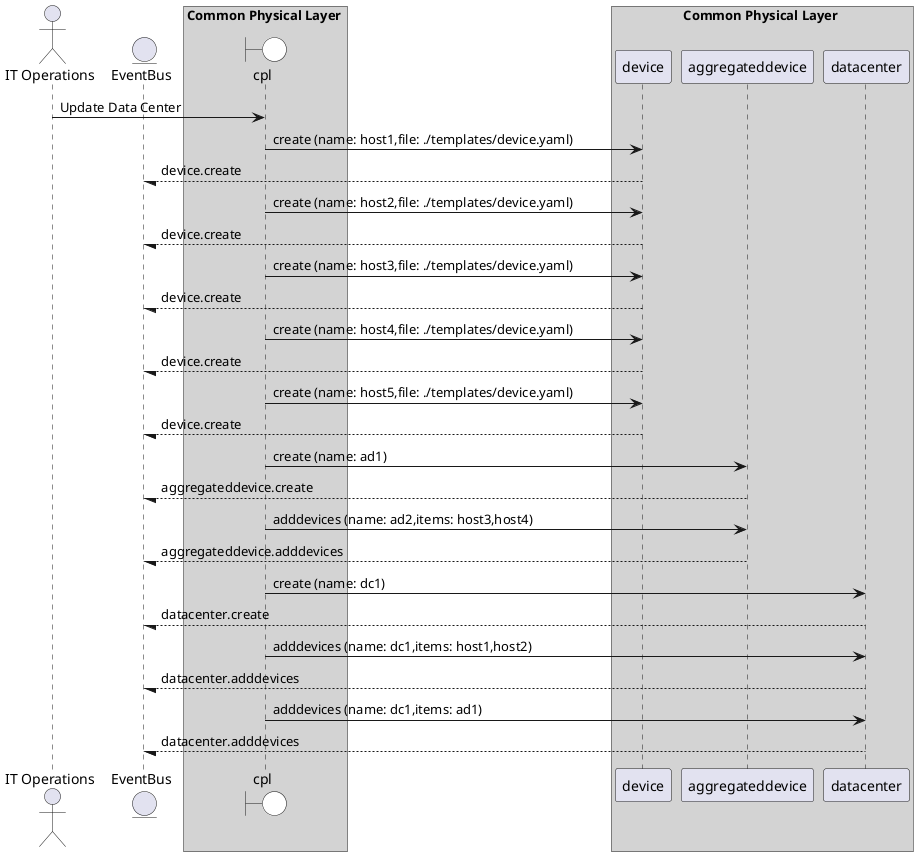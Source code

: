 @startuml

actor "IT Operations"


entity EventBus

box Common Physical Layer #lightgray
    boundary cpl #white
end box


box Common Physical Layer #lightgray
            participant device
            participant aggregateddevice
            participant datacenter
    end box


"IT Operations" -> cpl: Update Data Center

    cpl -> "device": create (name: host1,file: ./templates/device.yaml)

    "device" --/ EventBus: device.create

    cpl -> "device": create (name: host2,file: ./templates/device.yaml)

    "device" --/ EventBus: device.create

    cpl -> "device": create (name: host3,file: ./templates/device.yaml)

    "device" --/ EventBus: device.create

    cpl -> "device": create (name: host4,file: ./templates/device.yaml)

    "device" --/ EventBus: device.create

    cpl -> "device": create (name: host5,file: ./templates/device.yaml)

    "device" --/ EventBus: device.create

    cpl -> "aggregateddevice": create (name: ad1)

    "aggregateddevice" --/ EventBus: aggregateddevice.create

    cpl -> "aggregateddevice": adddevices (name: ad2,items: host3,host4)

    "aggregateddevice" --/ EventBus: aggregateddevice.adddevices

    cpl -> "datacenter": create (name: dc1)

    "datacenter" --/ EventBus: datacenter.create

    cpl -> "datacenter": adddevices (name: dc1,items: host1,host2)

    "datacenter" --/ EventBus: datacenter.adddevices

    cpl -> "datacenter": adddevices (name: dc1,items: ad1)

    "datacenter" --/ EventBus: datacenter.adddevices



@enduml

